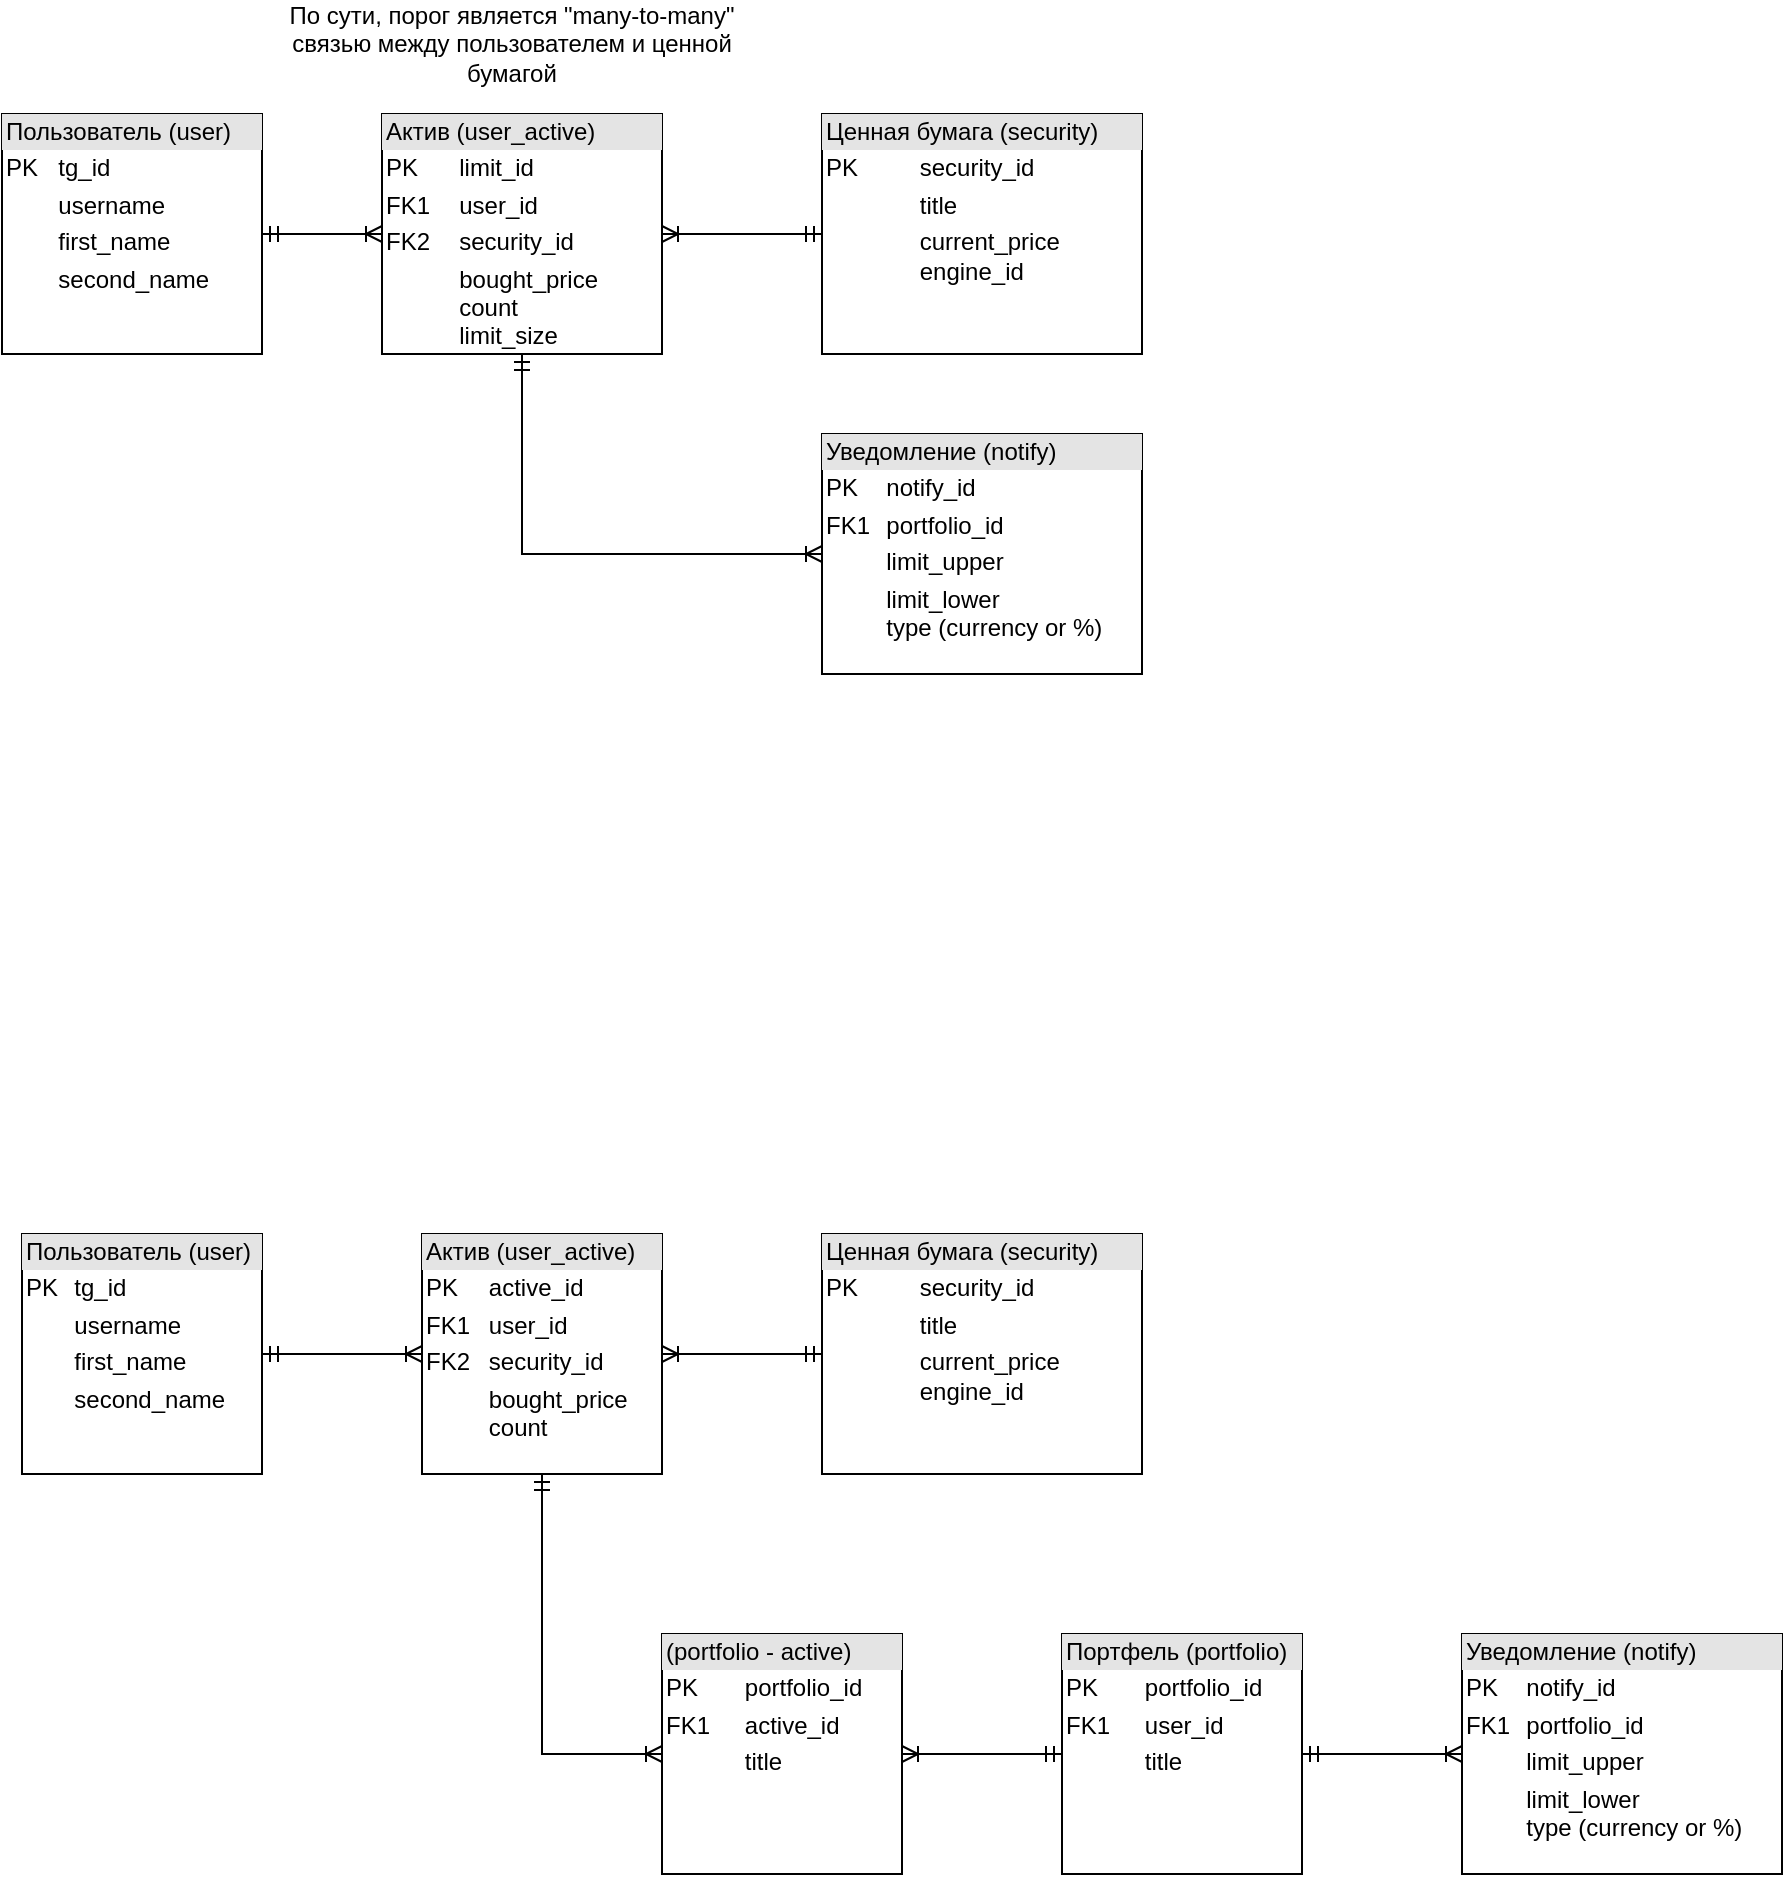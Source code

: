 <mxfile version="26.0.16" pages="2">
  <diagram name="ER" id="oJd8VtJNM99sJnEtAZIs">
    <mxGraphModel dx="715" dy="718" grid="1" gridSize="10" guides="1" tooltips="1" connect="1" arrows="1" fold="1" page="1" pageScale="1" pageWidth="827" pageHeight="1169" math="0" shadow="0">
      <root>
        <mxCell id="0" />
        <mxCell id="1" parent="0" />
        <mxCell id="aNj7vbXth7Kp9TB6G1DN-1" value="&lt;div style=&quot;box-sizing: border-box; width: 100%; background: rgb(228, 228, 228); padding: 2px;&quot;&gt;Пользователь (user)&lt;/div&gt;&lt;table style=&quot;width:100%;font-size:1em;&quot; cellpadding=&quot;2&quot; cellspacing=&quot;0&quot;&gt;&lt;tbody&gt;&lt;tr&gt;&lt;td&gt;PK&lt;/td&gt;&lt;td&gt;tg_id&lt;/td&gt;&lt;/tr&gt;&lt;tr&gt;&lt;td&gt;&lt;br&gt;&lt;/td&gt;&lt;td&gt;username&lt;/td&gt;&lt;/tr&gt;&lt;tr&gt;&lt;td&gt;&lt;/td&gt;&lt;td&gt;first_name&lt;/td&gt;&lt;/tr&gt;&lt;tr&gt;&lt;td&gt;&lt;br&gt;&lt;/td&gt;&lt;td&gt;second_name&lt;/td&gt;&lt;/tr&gt;&lt;tr&gt;&lt;td&gt;&lt;br&gt;&lt;/td&gt;&lt;td&gt;&lt;br&gt;&lt;/td&gt;&lt;/tr&gt;&lt;tr&gt;&lt;td&gt;&lt;br&gt;&lt;/td&gt;&lt;td&gt;&lt;br&gt;&lt;/td&gt;&lt;/tr&gt;&lt;tr&gt;&lt;td&gt;&lt;/td&gt;&lt;td&gt;&lt;br&gt;&lt;/td&gt;&lt;/tr&gt;&lt;tr&gt;&lt;td&gt;&lt;br&gt;&lt;/td&gt;&lt;td&gt;&lt;br&gt;&lt;br&gt;&lt;/td&gt;&lt;/tr&gt;&lt;/tbody&gt;&lt;/table&gt;" style="verticalAlign=top;align=left;overflow=fill;html=1;whiteSpace=wrap;" parent="1" vertex="1">
          <mxGeometry x="150" y="240" width="130" height="120" as="geometry" />
        </mxCell>
        <mxCell id="aNj7vbXth7Kp9TB6G1DN-2" value="&lt;div style=&quot;box-sizing: border-box; width: 100%; background: rgb(228, 228, 228); padding: 2px;&quot;&gt;Ценная бумага (security)&lt;/div&gt;&lt;table style=&quot;width:100%;font-size:1em;&quot; cellpadding=&quot;2&quot; cellspacing=&quot;0&quot;&gt;&lt;tbody&gt;&lt;tr&gt;&lt;td&gt;PK&lt;/td&gt;&lt;td&gt;security_id&lt;/td&gt;&lt;/tr&gt;&lt;tr&gt;&lt;td&gt;&lt;br&gt;&lt;/td&gt;&lt;td&gt;title&lt;/td&gt;&lt;/tr&gt;&lt;tr&gt;&lt;td&gt;&lt;span style=&quot;white-space: pre;&quot;&gt;&#x9;&lt;/span&gt;&lt;/td&gt;&lt;td&gt;current_price&lt;br&gt;engine_id&lt;/td&gt;&lt;/tr&gt;&lt;tr&gt;&lt;td&gt;&lt;br&gt;&lt;/td&gt;&lt;td&gt;&lt;br&gt;&lt;/td&gt;&lt;/tr&gt;&lt;tr&gt;&lt;td&gt;&lt;br&gt;&lt;/td&gt;&lt;td&gt;&lt;br&gt;&lt;/td&gt;&lt;/tr&gt;&lt;/tbody&gt;&lt;/table&gt;" style="verticalAlign=top;align=left;overflow=fill;html=1;whiteSpace=wrap;" parent="1" vertex="1">
          <mxGeometry x="560" y="240" width="160" height="120" as="geometry" />
        </mxCell>
        <mxCell id="aNj7vbXth7Kp9TB6G1DN-4" value="&lt;div style=&quot;box-sizing: border-box; width: 100%; background: rgb(228, 228, 228); padding: 2px;&quot;&gt;Актив (user_active)&lt;/div&gt;&lt;table style=&quot;width:100%;font-size:1em;&quot; cellpadding=&quot;2&quot; cellspacing=&quot;0&quot;&gt;&lt;tbody&gt;&lt;tr&gt;&lt;td&gt;PK&lt;/td&gt;&lt;td&gt;limit_id&lt;/td&gt;&lt;/tr&gt;&lt;tr&gt;&lt;td&gt;FK1&lt;/td&gt;&lt;td&gt;user_id&lt;/td&gt;&lt;/tr&gt;&lt;tr&gt;&lt;td&gt;FK2&lt;/td&gt;&lt;td&gt;security_id&lt;/td&gt;&lt;/tr&gt;&lt;tr&gt;&lt;td&gt;&lt;br&gt;&lt;/td&gt;&lt;td&gt;bought_price&lt;br&gt;count&lt;br&gt;limit_size&lt;/td&gt;&lt;/tr&gt;&lt;/tbody&gt;&lt;/table&gt;" style="verticalAlign=top;align=left;overflow=fill;html=1;whiteSpace=wrap;" parent="1" vertex="1">
          <mxGeometry x="340" y="240" width="140" height="120" as="geometry" />
        </mxCell>
        <mxCell id="_fRO4yKLyO1-iVtDqbfG-2" value="" style="edgeStyle=orthogonalEdgeStyle;fontSize=12;html=1;endArrow=ERmandOne;startArrow=ERoneToMany;rounded=0;entryX=0;entryY=0.5;entryDx=0;entryDy=0;startFill=0;exitX=1;exitY=0.5;exitDx=0;exitDy=0;" parent="1" source="aNj7vbXth7Kp9TB6G1DN-4" target="aNj7vbXth7Kp9TB6G1DN-2" edge="1">
          <mxGeometry width="100" height="100" relative="1" as="geometry">
            <mxPoint x="497" y="380" as="sourcePoint" />
            <mxPoint x="660" y="460" as="targetPoint" />
          </mxGeometry>
        </mxCell>
        <mxCell id="_fRO4yKLyO1-iVtDqbfG-4" value="" style="edgeStyle=orthogonalEdgeStyle;fontSize=12;html=1;endArrow=ERoneToMany;rounded=0;exitX=1;exitY=0.5;exitDx=0;exitDy=0;entryX=0;entryY=0.5;entryDx=0;entryDy=0;startArrow=ERmandOne;startFill=0;" parent="1" source="aNj7vbXth7Kp9TB6G1DN-1" target="aNj7vbXth7Kp9TB6G1DN-4" edge="1">
          <mxGeometry width="100" height="100" relative="1" as="geometry">
            <mxPoint x="210" y="560" as="sourcePoint" />
            <mxPoint x="310" y="460" as="targetPoint" />
          </mxGeometry>
        </mxCell>
        <mxCell id="_fRO4yKLyO1-iVtDqbfG-6" value="По сути, порог является &quot;many-to-many&quot; связью между пользователем и ценной бумагой" style="text;html=1;strokeColor=none;fillColor=none;align=center;verticalAlign=middle;whiteSpace=wrap;rounded=0;" parent="1" vertex="1">
          <mxGeometry x="280" y="190" width="250" height="30" as="geometry" />
        </mxCell>
        <mxCell id="T0Mw1MJZBCw0CSsUGkGH-7" value="&lt;div style=&quot;box-sizing: border-box; width: 100%; background: rgb(228, 228, 228); padding: 2px;&quot;&gt;Пользователь (user)&lt;/div&gt;&lt;table style=&quot;width:100%;font-size:1em;&quot; cellpadding=&quot;2&quot; cellspacing=&quot;0&quot;&gt;&lt;tbody&gt;&lt;tr&gt;&lt;td&gt;PK&lt;/td&gt;&lt;td&gt;tg_id&lt;/td&gt;&lt;/tr&gt;&lt;tr&gt;&lt;td&gt;&lt;br&gt;&lt;/td&gt;&lt;td&gt;username&lt;/td&gt;&lt;/tr&gt;&lt;tr&gt;&lt;td&gt;&lt;/td&gt;&lt;td&gt;first_name&lt;/td&gt;&lt;/tr&gt;&lt;tr&gt;&lt;td&gt;&lt;br&gt;&lt;/td&gt;&lt;td&gt;second_name&lt;/td&gt;&lt;/tr&gt;&lt;tr&gt;&lt;td&gt;&lt;br&gt;&lt;/td&gt;&lt;td&gt;&lt;br&gt;&lt;/td&gt;&lt;/tr&gt;&lt;tr&gt;&lt;td&gt;&lt;br&gt;&lt;/td&gt;&lt;td&gt;&lt;br&gt;&lt;/td&gt;&lt;/tr&gt;&lt;tr&gt;&lt;td&gt;&lt;/td&gt;&lt;td&gt;&lt;br&gt;&lt;/td&gt;&lt;/tr&gt;&lt;tr&gt;&lt;td&gt;&lt;br&gt;&lt;/td&gt;&lt;td&gt;&lt;br&gt;&lt;br&gt;&lt;/td&gt;&lt;/tr&gt;&lt;/tbody&gt;&lt;/table&gt;" style="verticalAlign=top;align=left;overflow=fill;html=1;whiteSpace=wrap;" parent="1" vertex="1">
          <mxGeometry x="160" y="800" width="120" height="120" as="geometry" />
        </mxCell>
        <mxCell id="T0Mw1MJZBCw0CSsUGkGH-8" value="&lt;div style=&quot;box-sizing: border-box; width: 100%; background: rgb(228, 228, 228); padding: 2px;&quot;&gt;Ценная бумага (security)&lt;/div&gt;&lt;table style=&quot;width:100%;font-size:1em;&quot; cellpadding=&quot;2&quot; cellspacing=&quot;0&quot;&gt;&lt;tbody&gt;&lt;tr&gt;&lt;td&gt;PK&lt;/td&gt;&lt;td&gt;security_id&lt;/td&gt;&lt;/tr&gt;&lt;tr&gt;&lt;td&gt;&lt;br&gt;&lt;/td&gt;&lt;td&gt;title&lt;/td&gt;&lt;/tr&gt;&lt;tr&gt;&lt;td&gt;&lt;span style=&quot;white-space: pre;&quot;&gt;&#x9;&lt;/span&gt;&lt;/td&gt;&lt;td&gt;current_price&lt;br&gt;engine_id&lt;/td&gt;&lt;/tr&gt;&lt;tr&gt;&lt;td&gt;&lt;br&gt;&lt;/td&gt;&lt;td&gt;&lt;br&gt;&lt;/td&gt;&lt;/tr&gt;&lt;tr&gt;&lt;td&gt;&lt;br&gt;&lt;/td&gt;&lt;td&gt;&lt;br&gt;&lt;/td&gt;&lt;/tr&gt;&lt;/tbody&gt;&lt;/table&gt;" style="verticalAlign=top;align=left;overflow=fill;html=1;whiteSpace=wrap;" parent="1" vertex="1">
          <mxGeometry x="560" y="800" width="160" height="120" as="geometry" />
        </mxCell>
        <mxCell id="T0Mw1MJZBCw0CSsUGkGH-17" style="edgeStyle=orthogonalEdgeStyle;rounded=0;orthogonalLoop=1;jettySize=auto;html=1;exitX=0.5;exitY=1;exitDx=0;exitDy=0;entryX=0;entryY=0.5;entryDx=0;entryDy=0;startArrow=ERmandOne;startFill=0;endArrow=ERoneToMany;endFill=0;" parent="1" source="T0Mw1MJZBCw0CSsUGkGH-9" target="T0Mw1MJZBCw0CSsUGkGH-16" edge="1">
          <mxGeometry relative="1" as="geometry" />
        </mxCell>
        <mxCell id="T0Mw1MJZBCw0CSsUGkGH-9" value="&lt;div style=&quot;box-sizing: border-box; width: 100%; background: rgb(228, 228, 228); padding: 2px;&quot;&gt;Актив (user_active)&lt;/div&gt;&lt;table style=&quot;width:100%;font-size:1em;&quot; cellpadding=&quot;2&quot; cellspacing=&quot;0&quot;&gt;&lt;tbody&gt;&lt;tr&gt;&lt;td&gt;PK&lt;/td&gt;&lt;td&gt;active_id&lt;/td&gt;&lt;/tr&gt;&lt;tr&gt;&lt;td&gt;FK1&lt;/td&gt;&lt;td&gt;user_id&lt;/td&gt;&lt;/tr&gt;&lt;tr&gt;&lt;td&gt;FK2&lt;/td&gt;&lt;td&gt;security_id&lt;/td&gt;&lt;/tr&gt;&lt;tr&gt;&lt;td&gt;&lt;br&gt;&lt;/td&gt;&lt;td&gt;bought_price&lt;br&gt;count&lt;/td&gt;&lt;/tr&gt;&lt;/tbody&gt;&lt;/table&gt;" style="verticalAlign=top;align=left;overflow=fill;html=1;whiteSpace=wrap;" parent="1" vertex="1">
          <mxGeometry x="360" y="800" width="120" height="120" as="geometry" />
        </mxCell>
        <mxCell id="T0Mw1MJZBCw0CSsUGkGH-10" value="" style="edgeStyle=orthogonalEdgeStyle;fontSize=12;html=1;endArrow=ERmandOne;startArrow=ERoneToMany;rounded=0;entryX=0;entryY=0.5;entryDx=0;entryDy=0;startFill=0;exitX=1;exitY=0.5;exitDx=0;exitDy=0;" parent="1" source="T0Mw1MJZBCw0CSsUGkGH-9" target="T0Mw1MJZBCw0CSsUGkGH-8" edge="1">
          <mxGeometry width="100" height="100" relative="1" as="geometry">
            <mxPoint x="500" y="866" as="sourcePoint" />
            <mxPoint x="654" y="850" as="targetPoint" />
          </mxGeometry>
        </mxCell>
        <mxCell id="T0Mw1MJZBCw0CSsUGkGH-11" value="" style="edgeStyle=orthogonalEdgeStyle;fontSize=12;html=1;endArrow=ERoneToMany;rounded=0;exitX=1;exitY=0.5;exitDx=0;exitDy=0;entryX=0;entryY=0.5;entryDx=0;entryDy=0;startArrow=ERmandOne;startFill=0;" parent="1" source="T0Mw1MJZBCw0CSsUGkGH-7" target="T0Mw1MJZBCw0CSsUGkGH-9" edge="1">
          <mxGeometry width="100" height="100" relative="1" as="geometry">
            <mxPoint x="204" y="950" as="sourcePoint" />
            <mxPoint x="304" y="850" as="targetPoint" />
          </mxGeometry>
        </mxCell>
        <mxCell id="T0Mw1MJZBCw0CSsUGkGH-13" style="edgeStyle=orthogonalEdgeStyle;rounded=0;orthogonalLoop=1;jettySize=auto;html=1;entryX=1;entryY=0.5;entryDx=0;entryDy=0;endArrow=ERmandOne;endFill=0;startArrow=ERoneToMany;startFill=0;" parent="1" source="T0Mw1MJZBCw0CSsUGkGH-12" target="T0Mw1MJZBCw0CSsUGkGH-15" edge="1">
          <mxGeometry relative="1" as="geometry" />
        </mxCell>
        <mxCell id="T0Mw1MJZBCw0CSsUGkGH-12" value="&lt;div style=&quot;box-sizing: border-box; width: 100%; background: rgb(228, 228, 228); padding: 2px;&quot;&gt;Уведомление (notify)&lt;/div&gt;&lt;table style=&quot;width:100%;font-size:1em;&quot; cellpadding=&quot;2&quot; cellspacing=&quot;0&quot;&gt;&lt;tbody&gt;&lt;tr&gt;&lt;td&gt;PK&lt;/td&gt;&lt;td&gt;notify_id&lt;/td&gt;&lt;/tr&gt;&lt;tr&gt;&lt;td&gt;FK1&lt;/td&gt;&lt;td&gt;portfolio_id&lt;/td&gt;&lt;/tr&gt;&lt;tr&gt;&lt;td&gt;&lt;br&gt;&lt;/td&gt;&lt;td&gt;limit_upper&lt;/td&gt;&lt;/tr&gt;&lt;tr&gt;&lt;td&gt;&lt;br&gt;&lt;/td&gt;&lt;td&gt;limit_lower&lt;br&gt;type (currency or %)&lt;br&gt;&lt;/td&gt;&lt;/tr&gt;&lt;/tbody&gt;&lt;/table&gt;" style="verticalAlign=top;align=left;overflow=fill;html=1;whiteSpace=wrap;" parent="1" vertex="1">
          <mxGeometry x="880" y="1000" width="160" height="120" as="geometry" />
        </mxCell>
        <mxCell id="T0Mw1MJZBCw0CSsUGkGH-15" value="&lt;div style=&quot;box-sizing: border-box; width: 100%; background: rgb(228, 228, 228); padding: 2px;&quot;&gt;Портфель (portfolio)&lt;/div&gt;&lt;table style=&quot;width:100%;font-size:1em;&quot; cellpadding=&quot;2&quot; cellspacing=&quot;0&quot;&gt;&lt;tbody&gt;&lt;tr&gt;&lt;td&gt;PK&lt;/td&gt;&lt;td&gt;portfolio_id&lt;/td&gt;&lt;/tr&gt;&lt;tr&gt;&lt;td&gt;FK1&lt;/td&gt;&lt;td&gt;user_id&lt;/td&gt;&lt;/tr&gt;&lt;tr&gt;&lt;td&gt;&lt;span style=&quot;white-space: pre;&quot;&gt;&#x9;&lt;/span&gt;&lt;/td&gt;&lt;td&gt;title&lt;br&gt;&lt;/td&gt;&lt;/tr&gt;&lt;tr&gt;&lt;td&gt;&lt;br&gt;&lt;/td&gt;&lt;td&gt;&lt;br&gt;&lt;/td&gt;&lt;/tr&gt;&lt;tr&gt;&lt;td&gt;&lt;br&gt;&lt;/td&gt;&lt;td&gt;&lt;br&gt;&lt;/td&gt;&lt;/tr&gt;&lt;/tbody&gt;&lt;/table&gt;" style="verticalAlign=top;align=left;overflow=fill;html=1;whiteSpace=wrap;" parent="1" vertex="1">
          <mxGeometry x="680" y="1000" width="120" height="120" as="geometry" />
        </mxCell>
        <mxCell id="T0Mw1MJZBCw0CSsUGkGH-18" value="" style="edgeStyle=orthogonalEdgeStyle;rounded=0;orthogonalLoop=1;jettySize=auto;html=1;startArrow=ERoneToMany;startFill=0;endArrow=ERmandOne;endFill=0;" parent="1" source="T0Mw1MJZBCw0CSsUGkGH-16" target="T0Mw1MJZBCw0CSsUGkGH-15" edge="1">
          <mxGeometry relative="1" as="geometry" />
        </mxCell>
        <mxCell id="T0Mw1MJZBCw0CSsUGkGH-16" value="&lt;div style=&quot;box-sizing: border-box; width: 100%; background: rgb(228, 228, 228); padding: 2px;&quot;&gt;(portfolio - active)&lt;/div&gt;&lt;table style=&quot;width:100%;font-size:1em;&quot; cellpadding=&quot;2&quot; cellspacing=&quot;0&quot;&gt;&lt;tbody&gt;&lt;tr&gt;&lt;td&gt;PK&lt;/td&gt;&lt;td&gt;portfolio_id&lt;/td&gt;&lt;/tr&gt;&lt;tr&gt;&lt;td&gt;FK1&lt;/td&gt;&lt;td&gt;active_id&lt;/td&gt;&lt;/tr&gt;&lt;tr&gt;&lt;td&gt;&lt;span style=&quot;white-space: pre;&quot;&gt;&#x9;&lt;/span&gt;&lt;/td&gt;&lt;td&gt;title&lt;br&gt;&lt;/td&gt;&lt;/tr&gt;&lt;tr&gt;&lt;td&gt;&lt;br&gt;&lt;/td&gt;&lt;td&gt;&lt;br&gt;&lt;/td&gt;&lt;/tr&gt;&lt;tr&gt;&lt;td&gt;&lt;br&gt;&lt;/td&gt;&lt;td&gt;&lt;br&gt;&lt;/td&gt;&lt;/tr&gt;&lt;/tbody&gt;&lt;/table&gt;" style="verticalAlign=top;align=left;overflow=fill;html=1;whiteSpace=wrap;" parent="1" vertex="1">
          <mxGeometry x="480" y="1000" width="120" height="120" as="geometry" />
        </mxCell>
        <mxCell id="T0Mw1MJZBCw0CSsUGkGH-20" style="edgeStyle=orthogonalEdgeStyle;rounded=0;orthogonalLoop=1;jettySize=auto;html=1;exitX=0;exitY=0.5;exitDx=0;exitDy=0;entryX=0.5;entryY=1;entryDx=0;entryDy=0;startArrow=ERoneToMany;startFill=0;endArrow=ERmandOne;endFill=0;" parent="1" source="T0Mw1MJZBCw0CSsUGkGH-19" target="aNj7vbXth7Kp9TB6G1DN-4" edge="1">
          <mxGeometry relative="1" as="geometry" />
        </mxCell>
        <mxCell id="T0Mw1MJZBCw0CSsUGkGH-19" value="&lt;div style=&quot;box-sizing: border-box; width: 100%; background: rgb(228, 228, 228); padding: 2px;&quot;&gt;Уведомление (notify)&lt;/div&gt;&lt;table style=&quot;width:100%;font-size:1em;&quot; cellpadding=&quot;2&quot; cellspacing=&quot;0&quot;&gt;&lt;tbody&gt;&lt;tr&gt;&lt;td&gt;PK&lt;/td&gt;&lt;td&gt;notify_id&lt;/td&gt;&lt;/tr&gt;&lt;tr&gt;&lt;td&gt;FK1&lt;/td&gt;&lt;td&gt;portfolio_id&lt;/td&gt;&lt;/tr&gt;&lt;tr&gt;&lt;td&gt;&lt;br&gt;&lt;/td&gt;&lt;td&gt;limit_upper&lt;/td&gt;&lt;/tr&gt;&lt;tr&gt;&lt;td&gt;&lt;br&gt;&lt;/td&gt;&lt;td&gt;limit_lower&lt;br&gt;type (currency or %)&lt;br&gt;&lt;/td&gt;&lt;/tr&gt;&lt;/tbody&gt;&lt;/table&gt;" style="verticalAlign=top;align=left;overflow=fill;html=1;whiteSpace=wrap;" parent="1" vertex="1">
          <mxGeometry x="560" y="400" width="160" height="120" as="geometry" />
        </mxCell>
      </root>
    </mxGraphModel>
  </diagram>
  <diagram id="pzRvDBPGDeGwIuMc2skF" name="use-cases">
    <mxGraphModel dx="1192" dy="1197" grid="1" gridSize="10" guides="1" tooltips="1" connect="1" arrows="1" fold="1" page="1" pageScale="1" pageWidth="827" pageHeight="1169" math="0" shadow="0">
      <root>
        <mxCell id="0" />
        <mxCell id="1" parent="0" />
      </root>
    </mxGraphModel>
  </diagram>
</mxfile>
